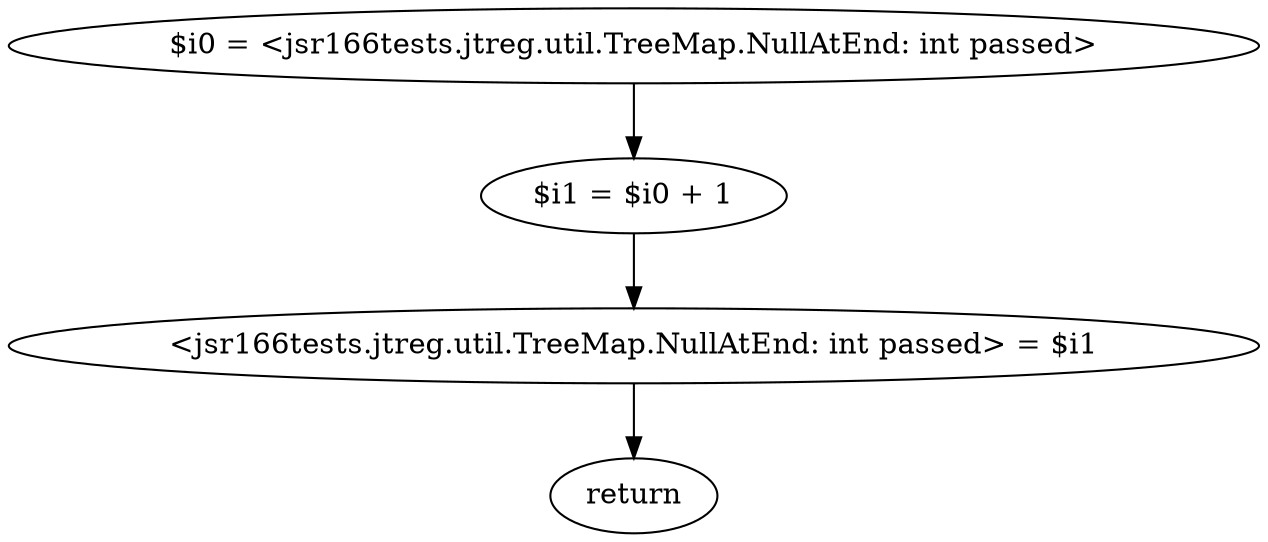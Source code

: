 digraph "unitGraph" {
    "$i0 = <jsr166tests.jtreg.util.TreeMap.NullAtEnd: int passed>"
    "$i1 = $i0 + 1"
    "<jsr166tests.jtreg.util.TreeMap.NullAtEnd: int passed> = $i1"
    "return"
    "$i0 = <jsr166tests.jtreg.util.TreeMap.NullAtEnd: int passed>"->"$i1 = $i0 + 1";
    "$i1 = $i0 + 1"->"<jsr166tests.jtreg.util.TreeMap.NullAtEnd: int passed> = $i1";
    "<jsr166tests.jtreg.util.TreeMap.NullAtEnd: int passed> = $i1"->"return";
}
